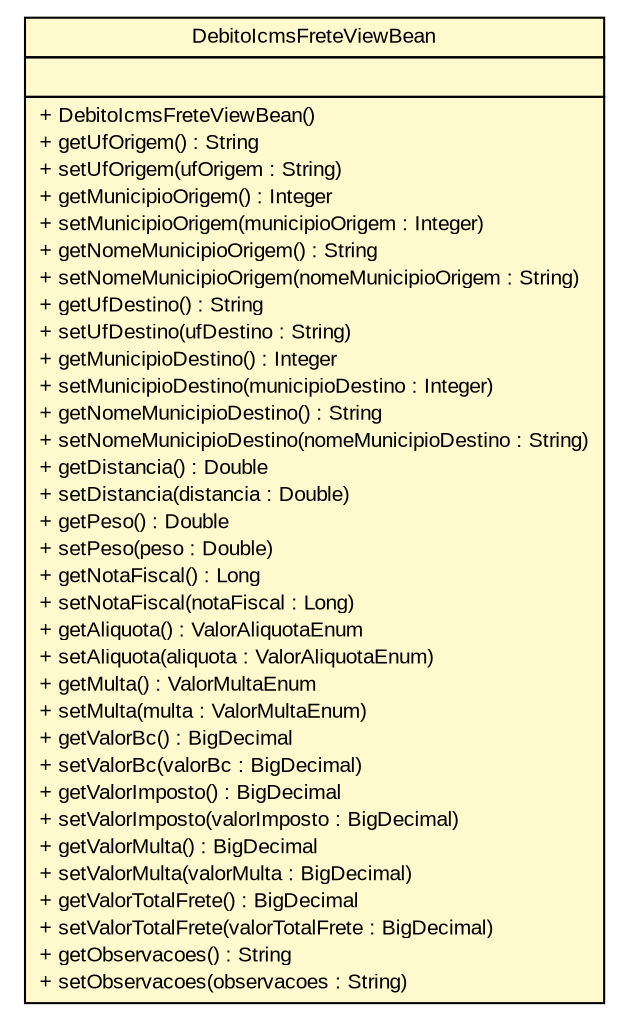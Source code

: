 #!/usr/local/bin/dot
#
# Class diagram 
# Generated by UMLGraph version R5_6 (http://www.umlgraph.org/)
#

digraph G {
	edge [fontname="arial",fontsize=10,labelfontname="arial",labelfontsize=10];
	node [fontname="arial",fontsize=10,shape=plaintext];
	nodesep=0.25;
	ranksep=0.5;
	// br.gov.to.sefaz.arr.parametros.managedbean.viewbean.dare.DebitoIcmsFreteViewBean
	c472442 [label=<<table title="br.gov.to.sefaz.arr.parametros.managedbean.viewbean.dare.DebitoIcmsFreteViewBean" border="0" cellborder="1" cellspacing="0" cellpadding="2" port="p" bgcolor="lemonChiffon" href="./DebitoIcmsFreteViewBean.html">
		<tr><td><table border="0" cellspacing="0" cellpadding="1">
<tr><td align="center" balign="center"> DebitoIcmsFreteViewBean </td></tr>
		</table></td></tr>
		<tr><td><table border="0" cellspacing="0" cellpadding="1">
<tr><td align="left" balign="left">  </td></tr>
		</table></td></tr>
		<tr><td><table border="0" cellspacing="0" cellpadding="1">
<tr><td align="left" balign="left"> + DebitoIcmsFreteViewBean() </td></tr>
<tr><td align="left" balign="left"> + getUfOrigem() : String </td></tr>
<tr><td align="left" balign="left"> + setUfOrigem(ufOrigem : String) </td></tr>
<tr><td align="left" balign="left"> + getMunicipioOrigem() : Integer </td></tr>
<tr><td align="left" balign="left"> + setMunicipioOrigem(municipioOrigem : Integer) </td></tr>
<tr><td align="left" balign="left"> + getNomeMunicipioOrigem() : String </td></tr>
<tr><td align="left" balign="left"> + setNomeMunicipioOrigem(nomeMunicipioOrigem : String) </td></tr>
<tr><td align="left" balign="left"> + getUfDestino() : String </td></tr>
<tr><td align="left" balign="left"> + setUfDestino(ufDestino : String) </td></tr>
<tr><td align="left" balign="left"> + getMunicipioDestino() : Integer </td></tr>
<tr><td align="left" balign="left"> + setMunicipioDestino(municipioDestino : Integer) </td></tr>
<tr><td align="left" balign="left"> + getNomeMunicipioDestino() : String </td></tr>
<tr><td align="left" balign="left"> + setNomeMunicipioDestino(nomeMunicipioDestino : String) </td></tr>
<tr><td align="left" balign="left"> + getDistancia() : Double </td></tr>
<tr><td align="left" balign="left"> + setDistancia(distancia : Double) </td></tr>
<tr><td align="left" balign="left"> + getPeso() : Double </td></tr>
<tr><td align="left" balign="left"> + setPeso(peso : Double) </td></tr>
<tr><td align="left" balign="left"> + getNotaFiscal() : Long </td></tr>
<tr><td align="left" balign="left"> + setNotaFiscal(notaFiscal : Long) </td></tr>
<tr><td align="left" balign="left"> + getAliquota() : ValorAliquotaEnum </td></tr>
<tr><td align="left" balign="left"> + setAliquota(aliquota : ValorAliquotaEnum) </td></tr>
<tr><td align="left" balign="left"> + getMulta() : ValorMultaEnum </td></tr>
<tr><td align="left" balign="left"> + setMulta(multa : ValorMultaEnum) </td></tr>
<tr><td align="left" balign="left"> + getValorBc() : BigDecimal </td></tr>
<tr><td align="left" balign="left"> + setValorBc(valorBc : BigDecimal) </td></tr>
<tr><td align="left" balign="left"> + getValorImposto() : BigDecimal </td></tr>
<tr><td align="left" balign="left"> + setValorImposto(valorImposto : BigDecimal) </td></tr>
<tr><td align="left" balign="left"> + getValorMulta() : BigDecimal </td></tr>
<tr><td align="left" balign="left"> + setValorMulta(valorMulta : BigDecimal) </td></tr>
<tr><td align="left" balign="left"> + getValorTotalFrete() : BigDecimal </td></tr>
<tr><td align="left" balign="left"> + setValorTotalFrete(valorTotalFrete : BigDecimal) </td></tr>
<tr><td align="left" balign="left"> + getObservacoes() : String </td></tr>
<tr><td align="left" balign="left"> + setObservacoes(observacoes : String) </td></tr>
		</table></td></tr>
		</table>>, URL="./DebitoIcmsFreteViewBean.html", fontname="arial", fontcolor="black", fontsize=10.0];
}

